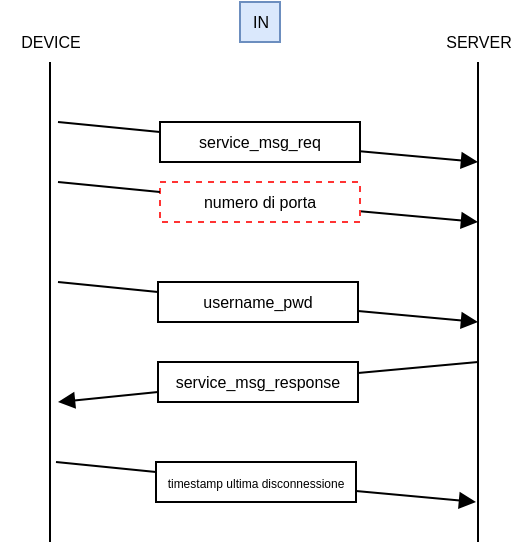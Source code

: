 <mxfile version="13.7.9" type="device"><diagram id="YMI1kCvu-BR5mZnn9xWe" name="Page-1"><mxGraphModel dx="442" dy="399" grid="1" gridSize="10" guides="1" tooltips="1" connect="1" arrows="1" fold="1" page="1" pageScale="1" pageWidth="827" pageHeight="1169" math="0" shadow="0"><root><mxCell id="0"/><mxCell id="1" parent="0"/><mxCell id="Pg7A9fYy4h5VEgvWIABj-2" value="" style="endArrow=none;html=1;fontSize=10;rounded=0;" parent="1" edge="1"><mxGeometry width="50" height="50" relative="1" as="geometry"><mxPoint x="200" y="400" as="sourcePoint"/><mxPoint x="200" y="160" as="targetPoint"/></mxGeometry></mxCell><mxCell id="Pg7A9fYy4h5VEgvWIABj-3" value="" style="endArrow=none;html=1;fontSize=10;rounded=0;" parent="1" edge="1"><mxGeometry width="50" height="50" relative="1" as="geometry"><mxPoint x="414" y="400" as="sourcePoint"/><mxPoint x="414" y="160" as="targetPoint"/></mxGeometry></mxCell><mxCell id="Pg7A9fYy4h5VEgvWIABj-4" value="" style="endArrow=block;html=1;fontSize=10;endFill=1;rounded=0;startArrow=none;" parent="1" source="Pg7A9fYy4h5VEgvWIABj-5" edge="1"><mxGeometry width="50" height="50" relative="1" as="geometry"><mxPoint x="194" y="180" as="sourcePoint"/><mxPoint x="414" y="210" as="targetPoint"/></mxGeometry></mxCell><mxCell id="Pg7A9fYy4h5VEgvWIABj-5" value="service_msg_req" style="rounded=0;whiteSpace=wrap;html=1;fontSize=8;" parent="1" vertex="1"><mxGeometry x="255" y="190" width="100" height="20" as="geometry"/></mxCell><mxCell id="Pg7A9fYy4h5VEgvWIABj-6" value="" style="endArrow=none;html=1;fontSize=10;endFill=1;rounded=0;" parent="1" target="Pg7A9fYy4h5VEgvWIABj-5" edge="1"><mxGeometry width="50" height="50" relative="1" as="geometry"><mxPoint x="204" y="190" as="sourcePoint"/><mxPoint x="364" y="180" as="targetPoint"/></mxGeometry></mxCell><mxCell id="Pg7A9fYy4h5VEgvWIABj-10" value="" style="endArrow=block;html=1;fontSize=10;endFill=1;rounded=0;startArrow=none;" parent="1" source="Pg7A9fYy4h5VEgvWIABj-11" edge="1"><mxGeometry width="50" height="50" relative="1" as="geometry"><mxPoint x="194" y="260" as="sourcePoint"/><mxPoint x="414" y="290" as="targetPoint"/></mxGeometry></mxCell><mxCell id="Pg7A9fYy4h5VEgvWIABj-11" value="username_pwd" style="rounded=0;whiteSpace=wrap;html=1;fontSize=8;" parent="1" vertex="1"><mxGeometry x="254" y="270" width="100" height="20" as="geometry"/></mxCell><mxCell id="Pg7A9fYy4h5VEgvWIABj-12" value="" style="endArrow=none;html=1;fontSize=10;endFill=1;rounded=0;" parent="1" target="Pg7A9fYy4h5VEgvWIABj-11" edge="1"><mxGeometry width="50" height="50" relative="1" as="geometry"><mxPoint x="204" y="270" as="sourcePoint"/><mxPoint x="364" y="260" as="targetPoint"/></mxGeometry></mxCell><mxCell id="Pg7A9fYy4h5VEgvWIABj-13" value="" style="endArrow=block;html=1;fontSize=10;endFill=1;rounded=0;startArrow=none;" parent="1" source="Pg7A9fYy4h5VEgvWIABj-14" edge="1"><mxGeometry width="50" height="50" relative="1" as="geometry"><mxPoint x="344" y="330" as="sourcePoint"/><mxPoint x="204" y="330" as="targetPoint"/></mxGeometry></mxCell><mxCell id="Pg7A9fYy4h5VEgvWIABj-14" value="service_msg_response" style="rounded=0;whiteSpace=wrap;html=1;fontSize=8;strokeColor=#000000;" parent="1" vertex="1"><mxGeometry x="254" y="310" width="100" height="20" as="geometry"/></mxCell><mxCell id="Pg7A9fYy4h5VEgvWIABj-15" value="" style="endArrow=none;html=1;fontSize=10;endFill=1;rounded=0;" parent="1" target="Pg7A9fYy4h5VEgvWIABj-14" edge="1"><mxGeometry width="50" height="50" relative="1" as="geometry"><mxPoint x="414" y="310" as="sourcePoint"/><mxPoint x="204" y="330" as="targetPoint"/></mxGeometry></mxCell><mxCell id="Pg7A9fYy4h5VEgvWIABj-16" value="DEVICE" style="text;html=1;align=center;verticalAlign=middle;resizable=0;points=[];autosize=1;strokeColor=none;fillColor=none;fontSize=8;" parent="1" vertex="1"><mxGeometry x="175" y="140" width="50" height="20" as="geometry"/></mxCell><mxCell id="Pg7A9fYy4h5VEgvWIABj-17" value="SERVER" style="text;html=1;align=center;verticalAlign=middle;resizable=0;points=[];autosize=1;strokeColor=none;fillColor=none;fontSize=8;" parent="1" vertex="1"><mxGeometry x="389" y="140" width="50" height="20" as="geometry"/></mxCell><mxCell id="Pg7A9fYy4h5VEgvWIABj-18" value="IN" style="text;html=1;align=center;verticalAlign=middle;resizable=0;points=[];autosize=1;strokeColor=#6c8ebf;fillColor=#dae8fc;fontSize=8;" parent="1" vertex="1"><mxGeometry x="295" y="130" width="20" height="20" as="geometry"/></mxCell><mxCell id="Pg7A9fYy4h5VEgvWIABj-19" value="" style="endArrow=block;html=1;fontSize=10;endFill=1;rounded=0;startArrow=none;" parent="1" source="Pg7A9fYy4h5VEgvWIABj-20" edge="1"><mxGeometry width="50" height="50" relative="1" as="geometry"><mxPoint x="193" y="350" as="sourcePoint"/><mxPoint x="413" y="380" as="targetPoint"/></mxGeometry></mxCell><mxCell id="Pg7A9fYy4h5VEgvWIABj-20" value="&lt;font style=&quot;font-size: 6px&quot;&gt;timestamp ultima disconnessione&lt;/font&gt;" style="rounded=0;whiteSpace=wrap;html=1;fontSize=8;" parent="1" vertex="1"><mxGeometry x="253" y="360" width="100" height="20" as="geometry"/></mxCell><mxCell id="Pg7A9fYy4h5VEgvWIABj-21" value="" style="endArrow=none;html=1;fontSize=10;endFill=1;rounded=0;" parent="1" target="Pg7A9fYy4h5VEgvWIABj-20" edge="1"><mxGeometry width="50" height="50" relative="1" as="geometry"><mxPoint x="203" y="360" as="sourcePoint"/><mxPoint x="363" y="350" as="targetPoint"/></mxGeometry></mxCell><mxCell id="6WsPP4x0MtQGMbInScna-2" value="" style="endArrow=block;html=1;fontSize=10;endFill=1;rounded=0;startArrow=none;" edge="1" parent="1" source="6WsPP4x0MtQGMbInScna-3"><mxGeometry width="50" height="50" relative="1" as="geometry"><mxPoint x="194" y="210" as="sourcePoint"/><mxPoint x="414" y="240" as="targetPoint"/></mxGeometry></mxCell><mxCell id="6WsPP4x0MtQGMbInScna-3" value="numero di porta" style="rounded=0;whiteSpace=wrap;html=1;fontSize=8;dashed=1;strokeColor=#FF3333;" vertex="1" parent="1"><mxGeometry x="255" y="220" width="100" height="20" as="geometry"/></mxCell><mxCell id="6WsPP4x0MtQGMbInScna-4" value="" style="endArrow=none;html=1;fontSize=10;endFill=1;rounded=0;" edge="1" parent="1" target="6WsPP4x0MtQGMbInScna-3"><mxGeometry width="50" height="50" relative="1" as="geometry"><mxPoint x="204" y="220" as="sourcePoint"/><mxPoint x="364" y="210" as="targetPoint"/></mxGeometry></mxCell></root></mxGraphModel></diagram></mxfile>